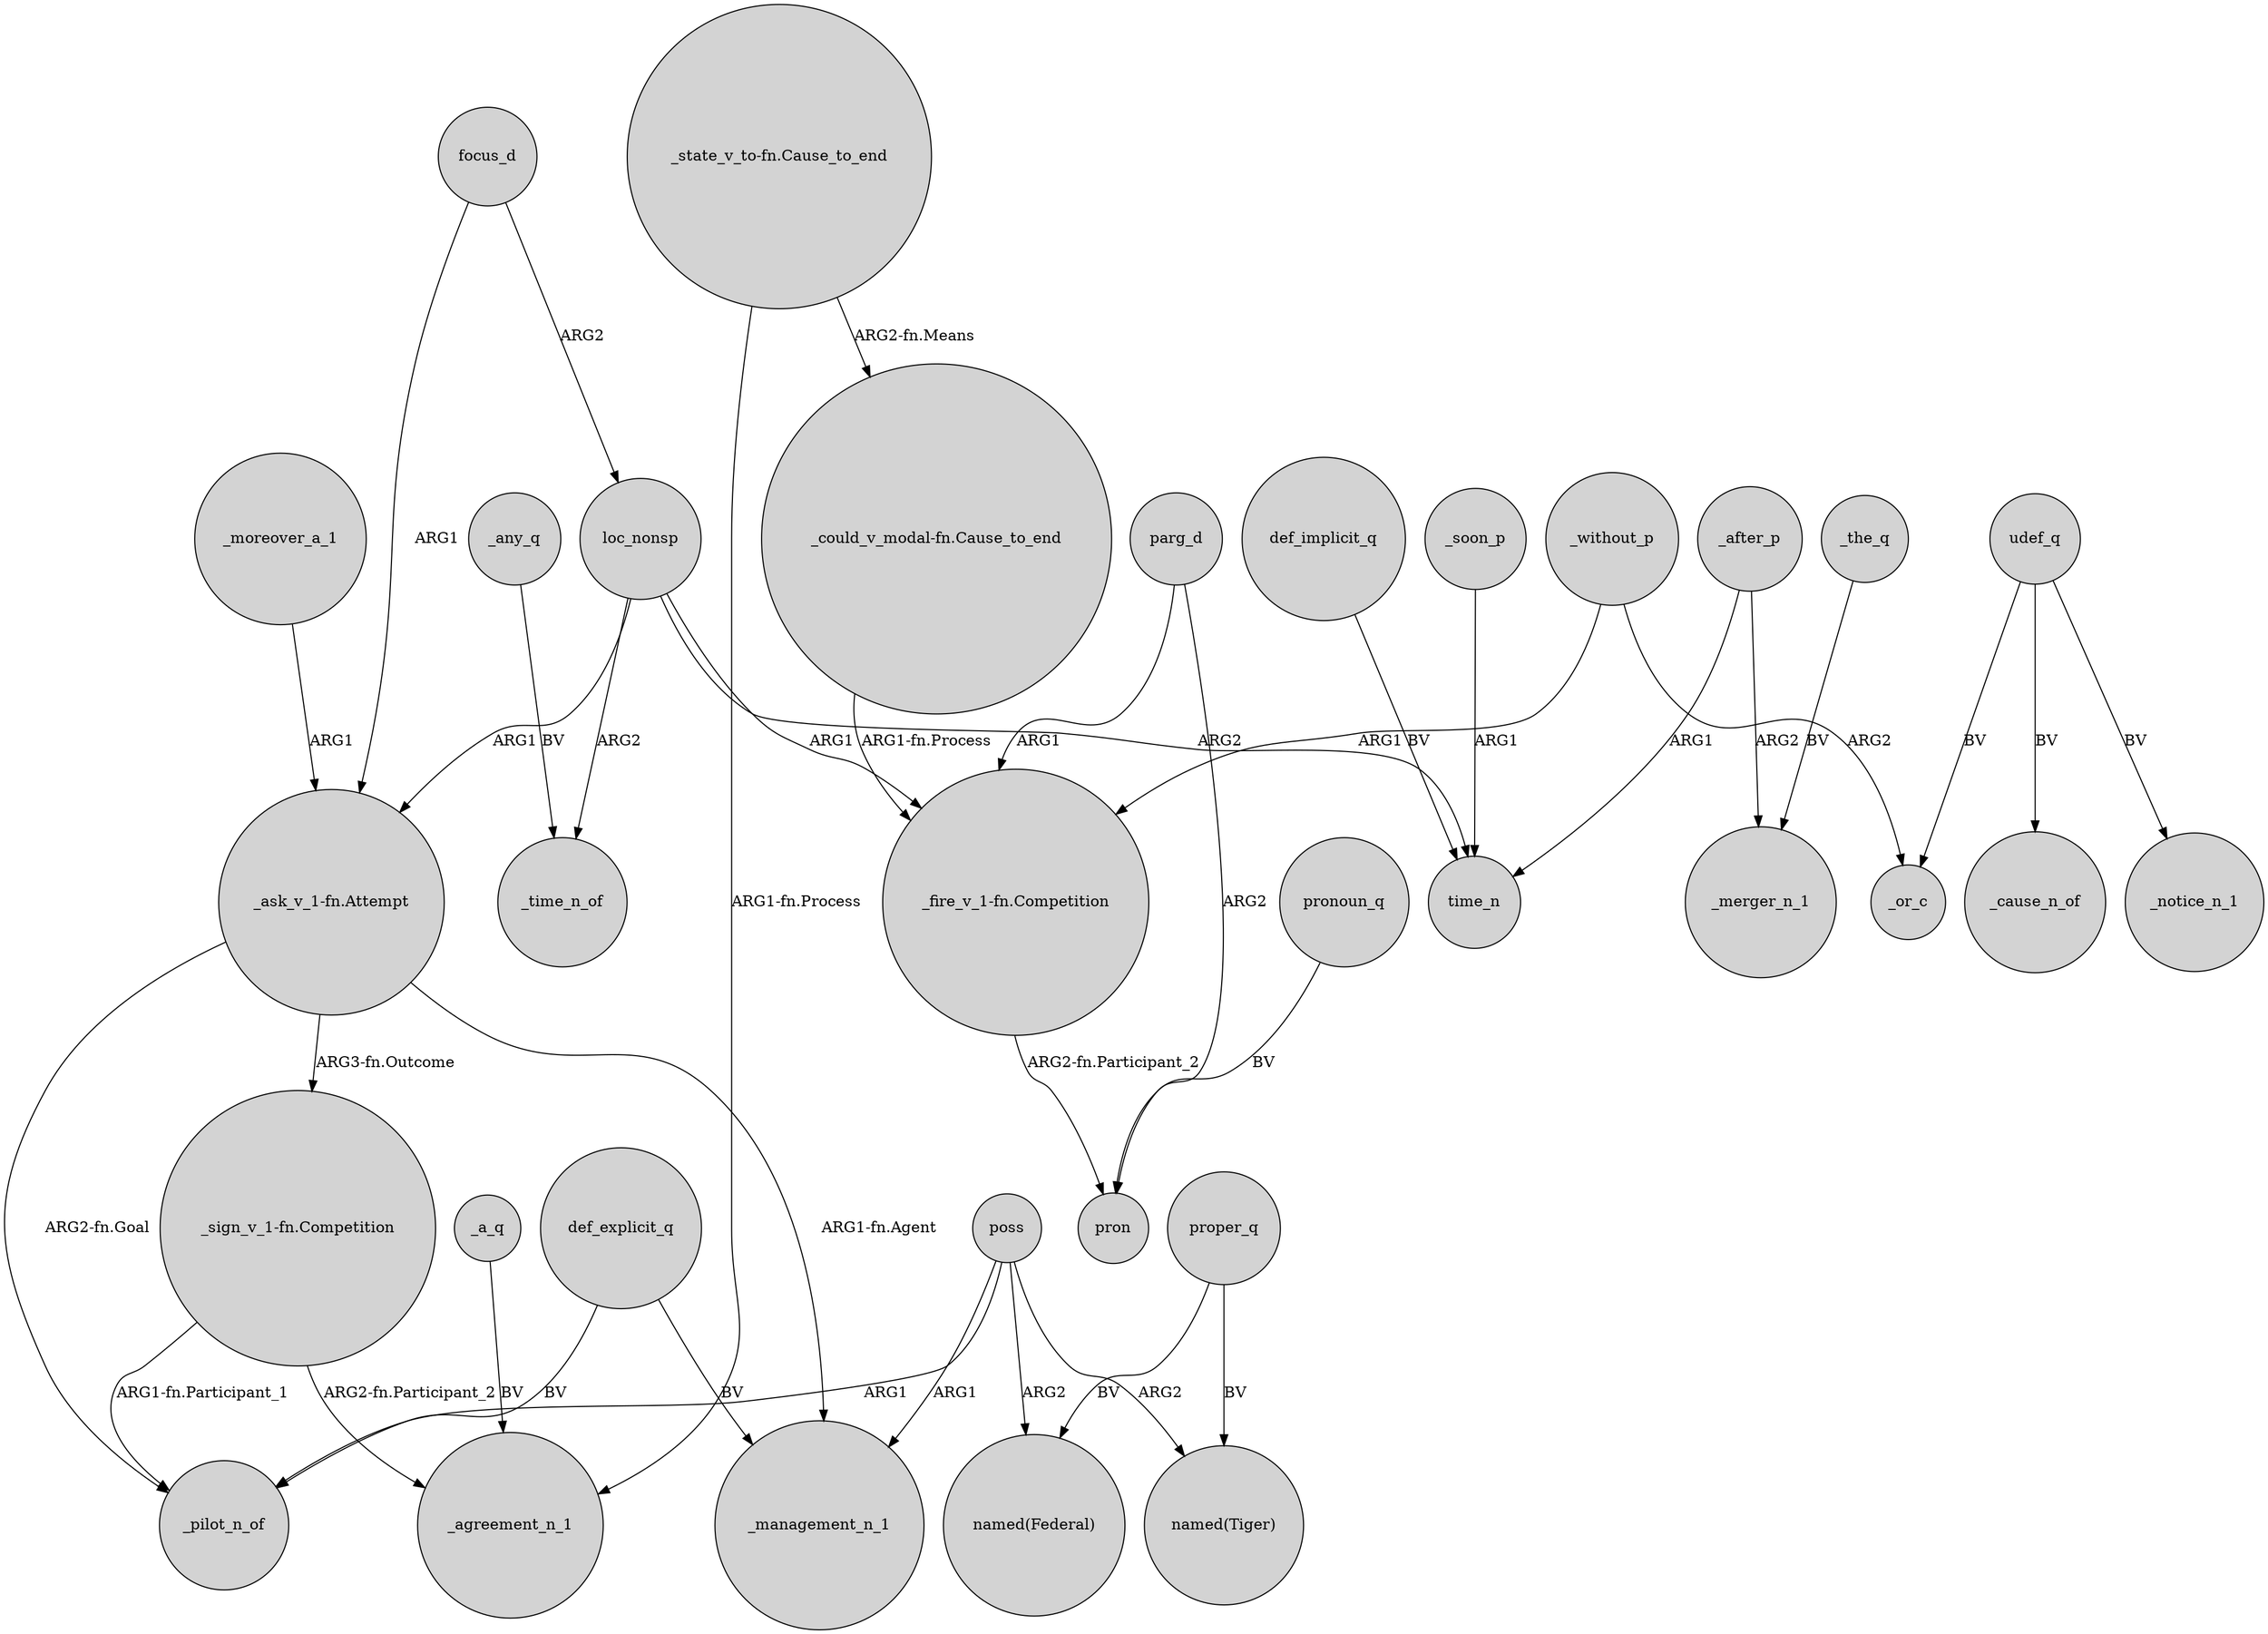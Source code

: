 digraph {
	node [shape=circle style=filled]
	poss -> _pilot_n_of [label=ARG1]
	"_sign_v_1-fn.Competition" -> _agreement_n_1 [label="ARG2-fn.Participant_2"]
	_the_q -> _merger_n_1 [label=BV]
	"_could_v_modal-fn.Cause_to_end" -> "_fire_v_1-fn.Competition" [label="ARG1-fn.Process"]
	parg_d -> pron [label=ARG2]
	focus_d -> loc_nonsp [label=ARG2]
	udef_q -> _cause_n_of [label=BV]
	proper_q -> "named(Federal)" [label=BV]
	proper_q -> "named(Tiger)" [label=BV]
	loc_nonsp -> "_ask_v_1-fn.Attempt" [label=ARG1]
	udef_q -> _or_c [label=BV]
	pronoun_q -> pron [label=BV]
	_without_p -> _or_c [label=ARG2]
	_soon_p -> time_n [label=ARG1]
	"_ask_v_1-fn.Attempt" -> _pilot_n_of [label="ARG2-fn.Goal"]
	focus_d -> "_ask_v_1-fn.Attempt" [label=ARG1]
	_any_q -> _time_n_of [label=BV]
	def_explicit_q -> _management_n_1 [label=BV]
	"_ask_v_1-fn.Attempt" -> "_sign_v_1-fn.Competition" [label="ARG3-fn.Outcome"]
	_moreover_a_1 -> "_ask_v_1-fn.Attempt" [label=ARG1]
	_a_q -> _agreement_n_1 [label=BV]
	poss -> "named(Federal)" [label=ARG2]
	poss -> "named(Tiger)" [label=ARG2]
	def_explicit_q -> _pilot_n_of [label=BV]
	"_state_v_to-fn.Cause_to_end" -> "_could_v_modal-fn.Cause_to_end" [label="ARG2-fn.Means"]
	_after_p -> time_n [label=ARG1]
	_after_p -> _merger_n_1 [label=ARG2]
	parg_d -> "_fire_v_1-fn.Competition" [label=ARG1]
	"_ask_v_1-fn.Attempt" -> _management_n_1 [label="ARG1-fn.Agent"]
	udef_q -> _notice_n_1 [label=BV]
	loc_nonsp -> _time_n_of [label=ARG2]
	loc_nonsp -> time_n [label=ARG2]
	_without_p -> "_fire_v_1-fn.Competition" [label=ARG1]
	"_sign_v_1-fn.Competition" -> _pilot_n_of [label="ARG1-fn.Participant_1"]
	"_state_v_to-fn.Cause_to_end" -> _agreement_n_1 [label="ARG1-fn.Process"]
	poss -> _management_n_1 [label=ARG1]
	loc_nonsp -> "_fire_v_1-fn.Competition" [label=ARG1]
	def_implicit_q -> time_n [label=BV]
	"_fire_v_1-fn.Competition" -> pron [label="ARG2-fn.Participant_2"]
}

